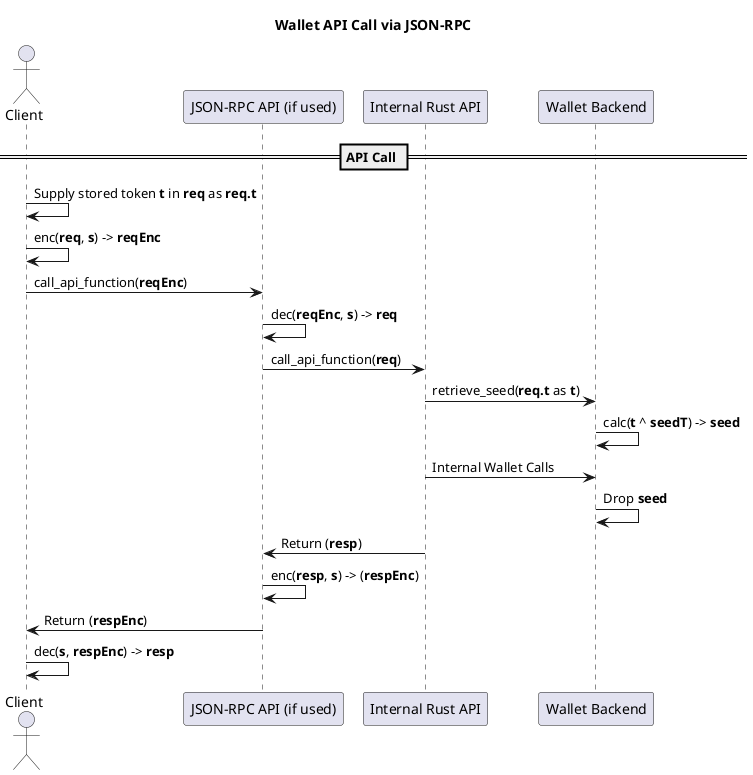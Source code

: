 @startuml
actor "Client" as client
participant "JSON-RPC API (if used)" as jsonrpc
participant "Internal Rust API" as rustapi
participant "Wallet Backend" as backend

title Wallet API Call via JSON-RPC


== API Call ==
client -> client: Supply stored token **t** in **req** as **req.t**
client -> client: enc(**req**, **s**) -> **reqEnc**
client -> jsonrpc: call_api_function(**reqEnc**)
jsonrpc -> jsonrpc: dec(**reqEnc**, **s**) -> **req**
jsonrpc -> rustapi: call_api_function(**req**)
rustapi -> backend: retrieve_seed(**req.t** as **t**)
backend -> backend: calc(**t** ^ **seedT**) -> **seed**
rustapi -> backend: Internal Wallet Calls
backend -> backend: Drop **seed**
rustapi -> jsonrpc: Return (**resp**)
jsonrpc -> jsonrpc: enc(**resp**, **s**) -> (**respEnc**)
jsonrpc -> client: Return (**respEnc**)
client -> client: dec(**s**, **respEnc**) -> **resp**
@enduml